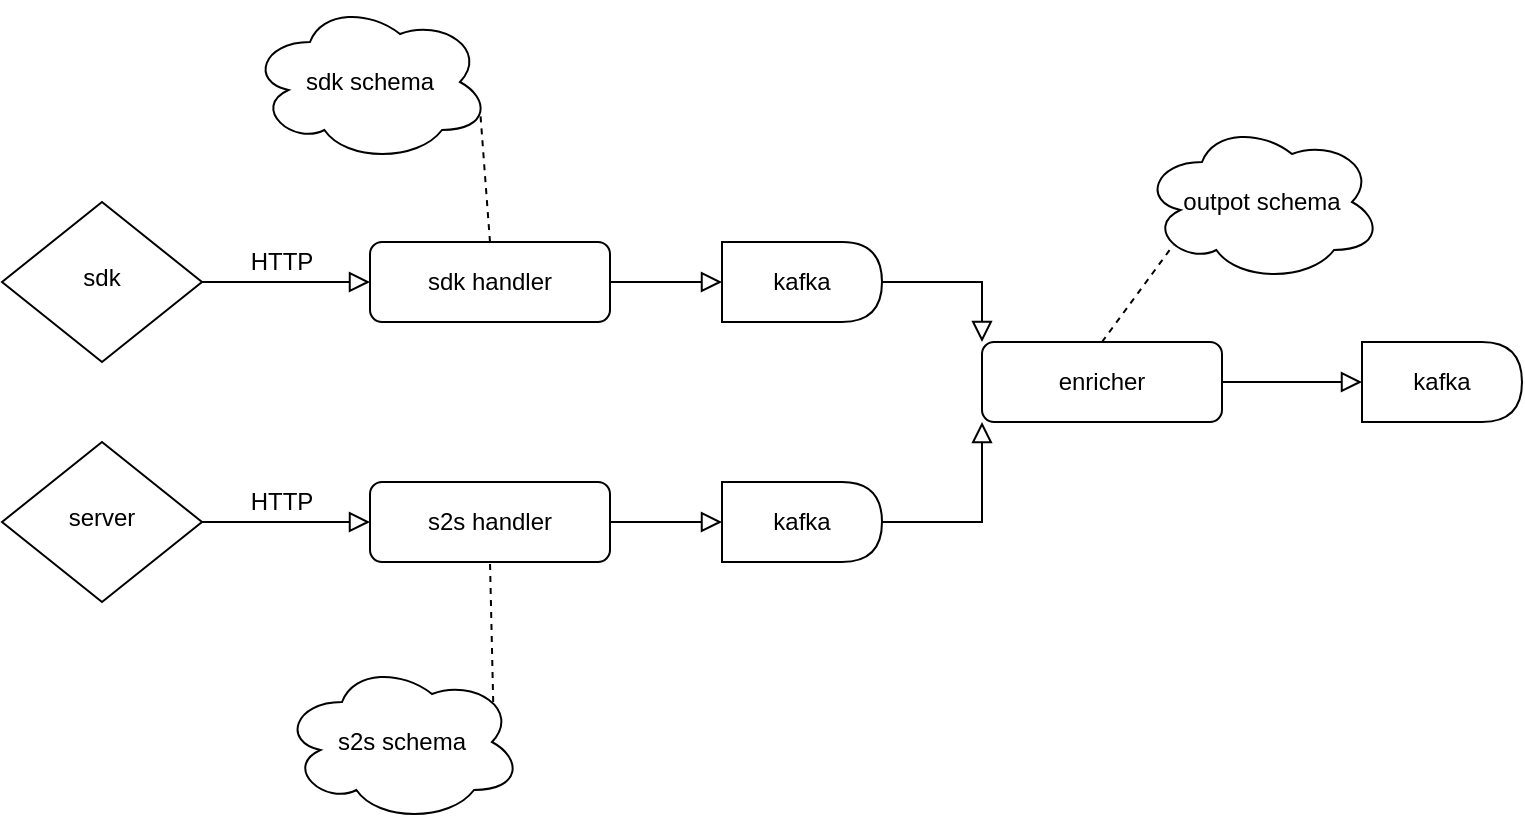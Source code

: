 <mxfile version="12.8.2" type="github">
  <diagram id="C5RBs43oDa-KdzZeNtuy" name="Page-1">
    <mxGraphModel dx="1061" dy="566" grid="1" gridSize="10" guides="1" tooltips="1" connect="1" arrows="1" fold="1" page="1" pageScale="1" pageWidth="827" pageHeight="1169" math="0" shadow="0">
      <root>
        <mxCell id="WIyWlLk6GJQsqaUBKTNV-0" />
        <mxCell id="WIyWlLk6GJQsqaUBKTNV-1" parent="WIyWlLk6GJQsqaUBKTNV-0" />
        <mxCell id="WIyWlLk6GJQsqaUBKTNV-6" value="sdk" style="rhombus;whiteSpace=wrap;html=1;shadow=0;fontFamily=Helvetica;fontSize=12;align=center;strokeWidth=1;spacing=6;spacingTop=-4;" parent="WIyWlLk6GJQsqaUBKTNV-1" vertex="1">
          <mxGeometry x="10" y="170" width="100" height="80" as="geometry" />
        </mxCell>
        <mxCell id="WIyWlLk6GJQsqaUBKTNV-7" value="sdk handler" style="rounded=1;whiteSpace=wrap;html=1;fontSize=12;glass=0;strokeWidth=1;shadow=0;" parent="WIyWlLk6GJQsqaUBKTNV-1" vertex="1">
          <mxGeometry x="194" y="190" width="120" height="40" as="geometry" />
        </mxCell>
        <mxCell id="WIyWlLk6GJQsqaUBKTNV-8" value="" style="rounded=0;html=1;jettySize=auto;orthogonalLoop=1;fontSize=11;endArrow=block;endFill=0;endSize=8;strokeWidth=1;shadow=0;labelBackgroundColor=none;edgeStyle=orthogonalEdgeStyle;exitX=1;exitY=0.5;exitDx=0;exitDy=0;" parent="WIyWlLk6GJQsqaUBKTNV-1" source="WIyWlLk6GJQsqaUBKTNV-10" target="WIyWlLk6GJQsqaUBKTNV-12" edge="1">
          <mxGeometry x="0.429" y="20" relative="1" as="geometry">
            <mxPoint as="offset" />
            <mxPoint x="60" y="430" as="targetPoint" />
          </mxGeometry>
        </mxCell>
        <mxCell id="WIyWlLk6GJQsqaUBKTNV-10" value="server" style="rhombus;whiteSpace=wrap;html=1;shadow=0;fontFamily=Helvetica;fontSize=12;align=center;strokeWidth=1;spacing=6;spacingTop=-4;" parent="WIyWlLk6GJQsqaUBKTNV-1" vertex="1">
          <mxGeometry x="10" y="290" width="100" height="80" as="geometry" />
        </mxCell>
        <mxCell id="WIyWlLk6GJQsqaUBKTNV-12" value="s2s handler" style="rounded=1;whiteSpace=wrap;html=1;fontSize=12;glass=0;strokeWidth=1;shadow=0;" parent="WIyWlLk6GJQsqaUBKTNV-1" vertex="1">
          <mxGeometry x="194" y="310" width="120" height="40" as="geometry" />
        </mxCell>
        <mxCell id="h3CDnA7JqBf8lOIxgRlh-0" value="" style="rounded=0;html=1;jettySize=auto;orthogonalLoop=1;fontSize=11;endArrow=block;endFill=0;endSize=8;strokeWidth=1;shadow=0;labelBackgroundColor=none;edgeStyle=orthogonalEdgeStyle;exitX=1;exitY=0.5;exitDx=0;exitDy=0;entryX=0;entryY=0.5;entryDx=0;entryDy=0;" edge="1" parent="WIyWlLk6GJQsqaUBKTNV-1" source="WIyWlLk6GJQsqaUBKTNV-6" target="WIyWlLk6GJQsqaUBKTNV-7">
          <mxGeometry x="0.429" y="20" relative="1" as="geometry">
            <mxPoint as="offset" />
            <mxPoint x="120" y="340" as="sourcePoint" />
            <mxPoint x="204" y="340" as="targetPoint" />
          </mxGeometry>
        </mxCell>
        <mxCell id="h3CDnA7JqBf8lOIxgRlh-1" value="s2s schema" style="ellipse;shape=cloud;whiteSpace=wrap;html=1;" vertex="1" parent="WIyWlLk6GJQsqaUBKTNV-1">
          <mxGeometry x="150" y="400" width="120" height="80" as="geometry" />
        </mxCell>
        <mxCell id="h3CDnA7JqBf8lOIxgRlh-2" value="sdk schema" style="ellipse;shape=cloud;whiteSpace=wrap;html=1;" vertex="1" parent="WIyWlLk6GJQsqaUBKTNV-1">
          <mxGeometry x="134" y="70" width="120" height="80" as="geometry" />
        </mxCell>
        <mxCell id="h3CDnA7JqBf8lOIxgRlh-3" value="kafka" style="shape=delay;whiteSpace=wrap;html=1;" vertex="1" parent="WIyWlLk6GJQsqaUBKTNV-1">
          <mxGeometry x="370" y="310" width="80" height="40" as="geometry" />
        </mxCell>
        <mxCell id="h3CDnA7JqBf8lOIxgRlh-5" value="" style="rounded=0;html=1;jettySize=auto;orthogonalLoop=1;fontSize=11;endArrow=block;endFill=0;endSize=8;strokeWidth=1;shadow=0;labelBackgroundColor=none;edgeStyle=orthogonalEdgeStyle;exitX=1;exitY=0.5;exitDx=0;exitDy=0;entryX=0;entryY=0.5;entryDx=0;entryDy=0;" edge="1" parent="WIyWlLk6GJQsqaUBKTNV-1" source="WIyWlLk6GJQsqaUBKTNV-12" target="h3CDnA7JqBf8lOIxgRlh-3">
          <mxGeometry x="0.429" y="20" relative="1" as="geometry">
            <mxPoint as="offset" />
            <mxPoint x="120" y="340" as="sourcePoint" />
            <mxPoint x="204" y="340" as="targetPoint" />
          </mxGeometry>
        </mxCell>
        <mxCell id="h3CDnA7JqBf8lOIxgRlh-6" value="kafka" style="shape=delay;whiteSpace=wrap;html=1;" vertex="1" parent="WIyWlLk6GJQsqaUBKTNV-1">
          <mxGeometry x="370" y="190" width="80" height="40" as="geometry" />
        </mxCell>
        <mxCell id="h3CDnA7JqBf8lOIxgRlh-7" value="" style="rounded=0;html=1;jettySize=auto;orthogonalLoop=1;fontSize=11;endArrow=block;endFill=0;endSize=8;strokeWidth=1;shadow=0;labelBackgroundColor=none;edgeStyle=orthogonalEdgeStyle;exitX=1;exitY=0.5;exitDx=0;exitDy=0;entryX=0;entryY=0.5;entryDx=0;entryDy=0;" edge="1" parent="WIyWlLk6GJQsqaUBKTNV-1" source="WIyWlLk6GJQsqaUBKTNV-7" target="h3CDnA7JqBf8lOIxgRlh-6">
          <mxGeometry x="0.429" y="20" relative="1" as="geometry">
            <mxPoint as="offset" />
            <mxPoint x="324" y="340" as="sourcePoint" />
            <mxPoint x="380" y="340" as="targetPoint" />
            <Array as="points">
              <mxPoint x="330" y="210" />
              <mxPoint x="330" y="210" />
            </Array>
          </mxGeometry>
        </mxCell>
        <mxCell id="h3CDnA7JqBf8lOIxgRlh-8" value="enricher" style="rounded=1;whiteSpace=wrap;html=1;fontSize=12;glass=0;strokeWidth=1;shadow=0;" vertex="1" parent="WIyWlLk6GJQsqaUBKTNV-1">
          <mxGeometry x="500" y="240" width="120" height="40" as="geometry" />
        </mxCell>
        <mxCell id="h3CDnA7JqBf8lOIxgRlh-9" value="" style="rounded=0;html=1;jettySize=auto;orthogonalLoop=1;fontSize=11;endArrow=block;endFill=0;endSize=8;strokeWidth=1;shadow=0;labelBackgroundColor=none;edgeStyle=orthogonalEdgeStyle;exitX=1;exitY=0.5;exitDx=0;exitDy=0;entryX=0;entryY=0;entryDx=0;entryDy=0;" edge="1" parent="WIyWlLk6GJQsqaUBKTNV-1" source="h3CDnA7JqBf8lOIxgRlh-6" target="h3CDnA7JqBf8lOIxgRlh-8">
          <mxGeometry x="0.429" y="20" relative="1" as="geometry">
            <mxPoint as="offset" />
            <mxPoint x="324" y="220" as="sourcePoint" />
            <mxPoint x="380" y="220" as="targetPoint" />
            <Array as="points">
              <mxPoint x="500" y="210" />
            </Array>
          </mxGeometry>
        </mxCell>
        <mxCell id="h3CDnA7JqBf8lOIxgRlh-10" value="" style="rounded=0;html=1;jettySize=auto;orthogonalLoop=1;fontSize=11;endArrow=block;endFill=0;endSize=8;strokeWidth=1;shadow=0;labelBackgroundColor=none;edgeStyle=orthogonalEdgeStyle;exitX=1;exitY=0.5;exitDx=0;exitDy=0;entryX=0;entryY=1;entryDx=0;entryDy=0;" edge="1" parent="WIyWlLk6GJQsqaUBKTNV-1" source="h3CDnA7JqBf8lOIxgRlh-3" target="h3CDnA7JqBf8lOIxgRlh-8">
          <mxGeometry x="0.429" y="20" relative="1" as="geometry">
            <mxPoint as="offset" />
            <mxPoint x="460" y="220" as="sourcePoint" />
            <mxPoint x="520" y="290" as="targetPoint" />
            <Array as="points">
              <mxPoint x="500" y="330" />
            </Array>
          </mxGeometry>
        </mxCell>
        <mxCell id="h3CDnA7JqBf8lOIxgRlh-12" value="kafka" style="shape=delay;whiteSpace=wrap;html=1;" vertex="1" parent="WIyWlLk6GJQsqaUBKTNV-1">
          <mxGeometry x="690" y="240" width="80" height="40" as="geometry" />
        </mxCell>
        <mxCell id="h3CDnA7JqBf8lOIxgRlh-13" value="outpot schema" style="ellipse;shape=cloud;whiteSpace=wrap;html=1;" vertex="1" parent="WIyWlLk6GJQsqaUBKTNV-1">
          <mxGeometry x="580" y="130" width="120" height="80" as="geometry" />
        </mxCell>
        <mxCell id="h3CDnA7JqBf8lOIxgRlh-14" value="" style="endArrow=none;dashed=1;html=1;entryX=0.96;entryY=0.7;entryDx=0;entryDy=0;entryPerimeter=0;exitX=0.5;exitY=0;exitDx=0;exitDy=0;" edge="1" parent="WIyWlLk6GJQsqaUBKTNV-1" source="WIyWlLk6GJQsqaUBKTNV-7" target="h3CDnA7JqBf8lOIxgRlh-2">
          <mxGeometry width="50" height="50" relative="1" as="geometry">
            <mxPoint x="229" y="190" as="sourcePoint" />
            <mxPoint x="279" y="140" as="targetPoint" />
          </mxGeometry>
        </mxCell>
        <mxCell id="h3CDnA7JqBf8lOIxgRlh-15" value="" style="endArrow=none;dashed=1;html=1;entryX=0.5;entryY=1;entryDx=0;entryDy=0;exitX=0.88;exitY=0.25;exitDx=0;exitDy=0;exitPerimeter=0;" edge="1" parent="WIyWlLk6GJQsqaUBKTNV-1" source="h3CDnA7JqBf8lOIxgRlh-1" target="WIyWlLk6GJQsqaUBKTNV-12">
          <mxGeometry width="50" height="50" relative="1" as="geometry">
            <mxPoint x="264" y="200" as="sourcePoint" />
            <mxPoint x="259.2" y="136" as="targetPoint" />
          </mxGeometry>
        </mxCell>
        <mxCell id="h3CDnA7JqBf8lOIxgRlh-16" value="" style="endArrow=none;dashed=1;html=1;entryX=0.13;entryY=0.77;entryDx=0;entryDy=0;entryPerimeter=0;exitX=0.5;exitY=0;exitDx=0;exitDy=0;" edge="1" parent="WIyWlLk6GJQsqaUBKTNV-1" source="h3CDnA7JqBf8lOIxgRlh-8" target="h3CDnA7JqBf8lOIxgRlh-13">
          <mxGeometry width="50" height="50" relative="1" as="geometry">
            <mxPoint x="264" y="200" as="sourcePoint" />
            <mxPoint x="259.2" y="136" as="targetPoint" />
          </mxGeometry>
        </mxCell>
        <mxCell id="h3CDnA7JqBf8lOIxgRlh-17" value="" style="rounded=0;html=1;jettySize=auto;orthogonalLoop=1;fontSize=11;endArrow=block;endFill=0;endSize=8;strokeWidth=1;shadow=0;labelBackgroundColor=none;edgeStyle=orthogonalEdgeStyle;exitX=1;exitY=0.5;exitDx=0;exitDy=0;entryX=0;entryY=0.5;entryDx=0;entryDy=0;" edge="1" parent="WIyWlLk6GJQsqaUBKTNV-1" source="h3CDnA7JqBf8lOIxgRlh-8" target="h3CDnA7JqBf8lOIxgRlh-12">
          <mxGeometry x="0.429" y="20" relative="1" as="geometry">
            <mxPoint as="offset" />
            <mxPoint x="324" y="220" as="sourcePoint" />
            <mxPoint x="380" y="220" as="targetPoint" />
            <Array as="points">
              <mxPoint x="650" y="260" />
              <mxPoint x="650" y="260" />
            </Array>
          </mxGeometry>
        </mxCell>
        <mxCell id="h3CDnA7JqBf8lOIxgRlh-18" value="HTTP" style="text;html=1;strokeColor=none;fillColor=none;align=center;verticalAlign=middle;whiteSpace=wrap;rounded=0;" vertex="1" parent="WIyWlLk6GJQsqaUBKTNV-1">
          <mxGeometry x="130" y="190" width="40" height="20" as="geometry" />
        </mxCell>
        <mxCell id="h3CDnA7JqBf8lOIxgRlh-19" value="HTTP" style="text;html=1;strokeColor=none;fillColor=none;align=center;verticalAlign=middle;whiteSpace=wrap;rounded=0;" vertex="1" parent="WIyWlLk6GJQsqaUBKTNV-1">
          <mxGeometry x="130" y="310" width="40" height="20" as="geometry" />
        </mxCell>
      </root>
    </mxGraphModel>
  </diagram>
</mxfile>
